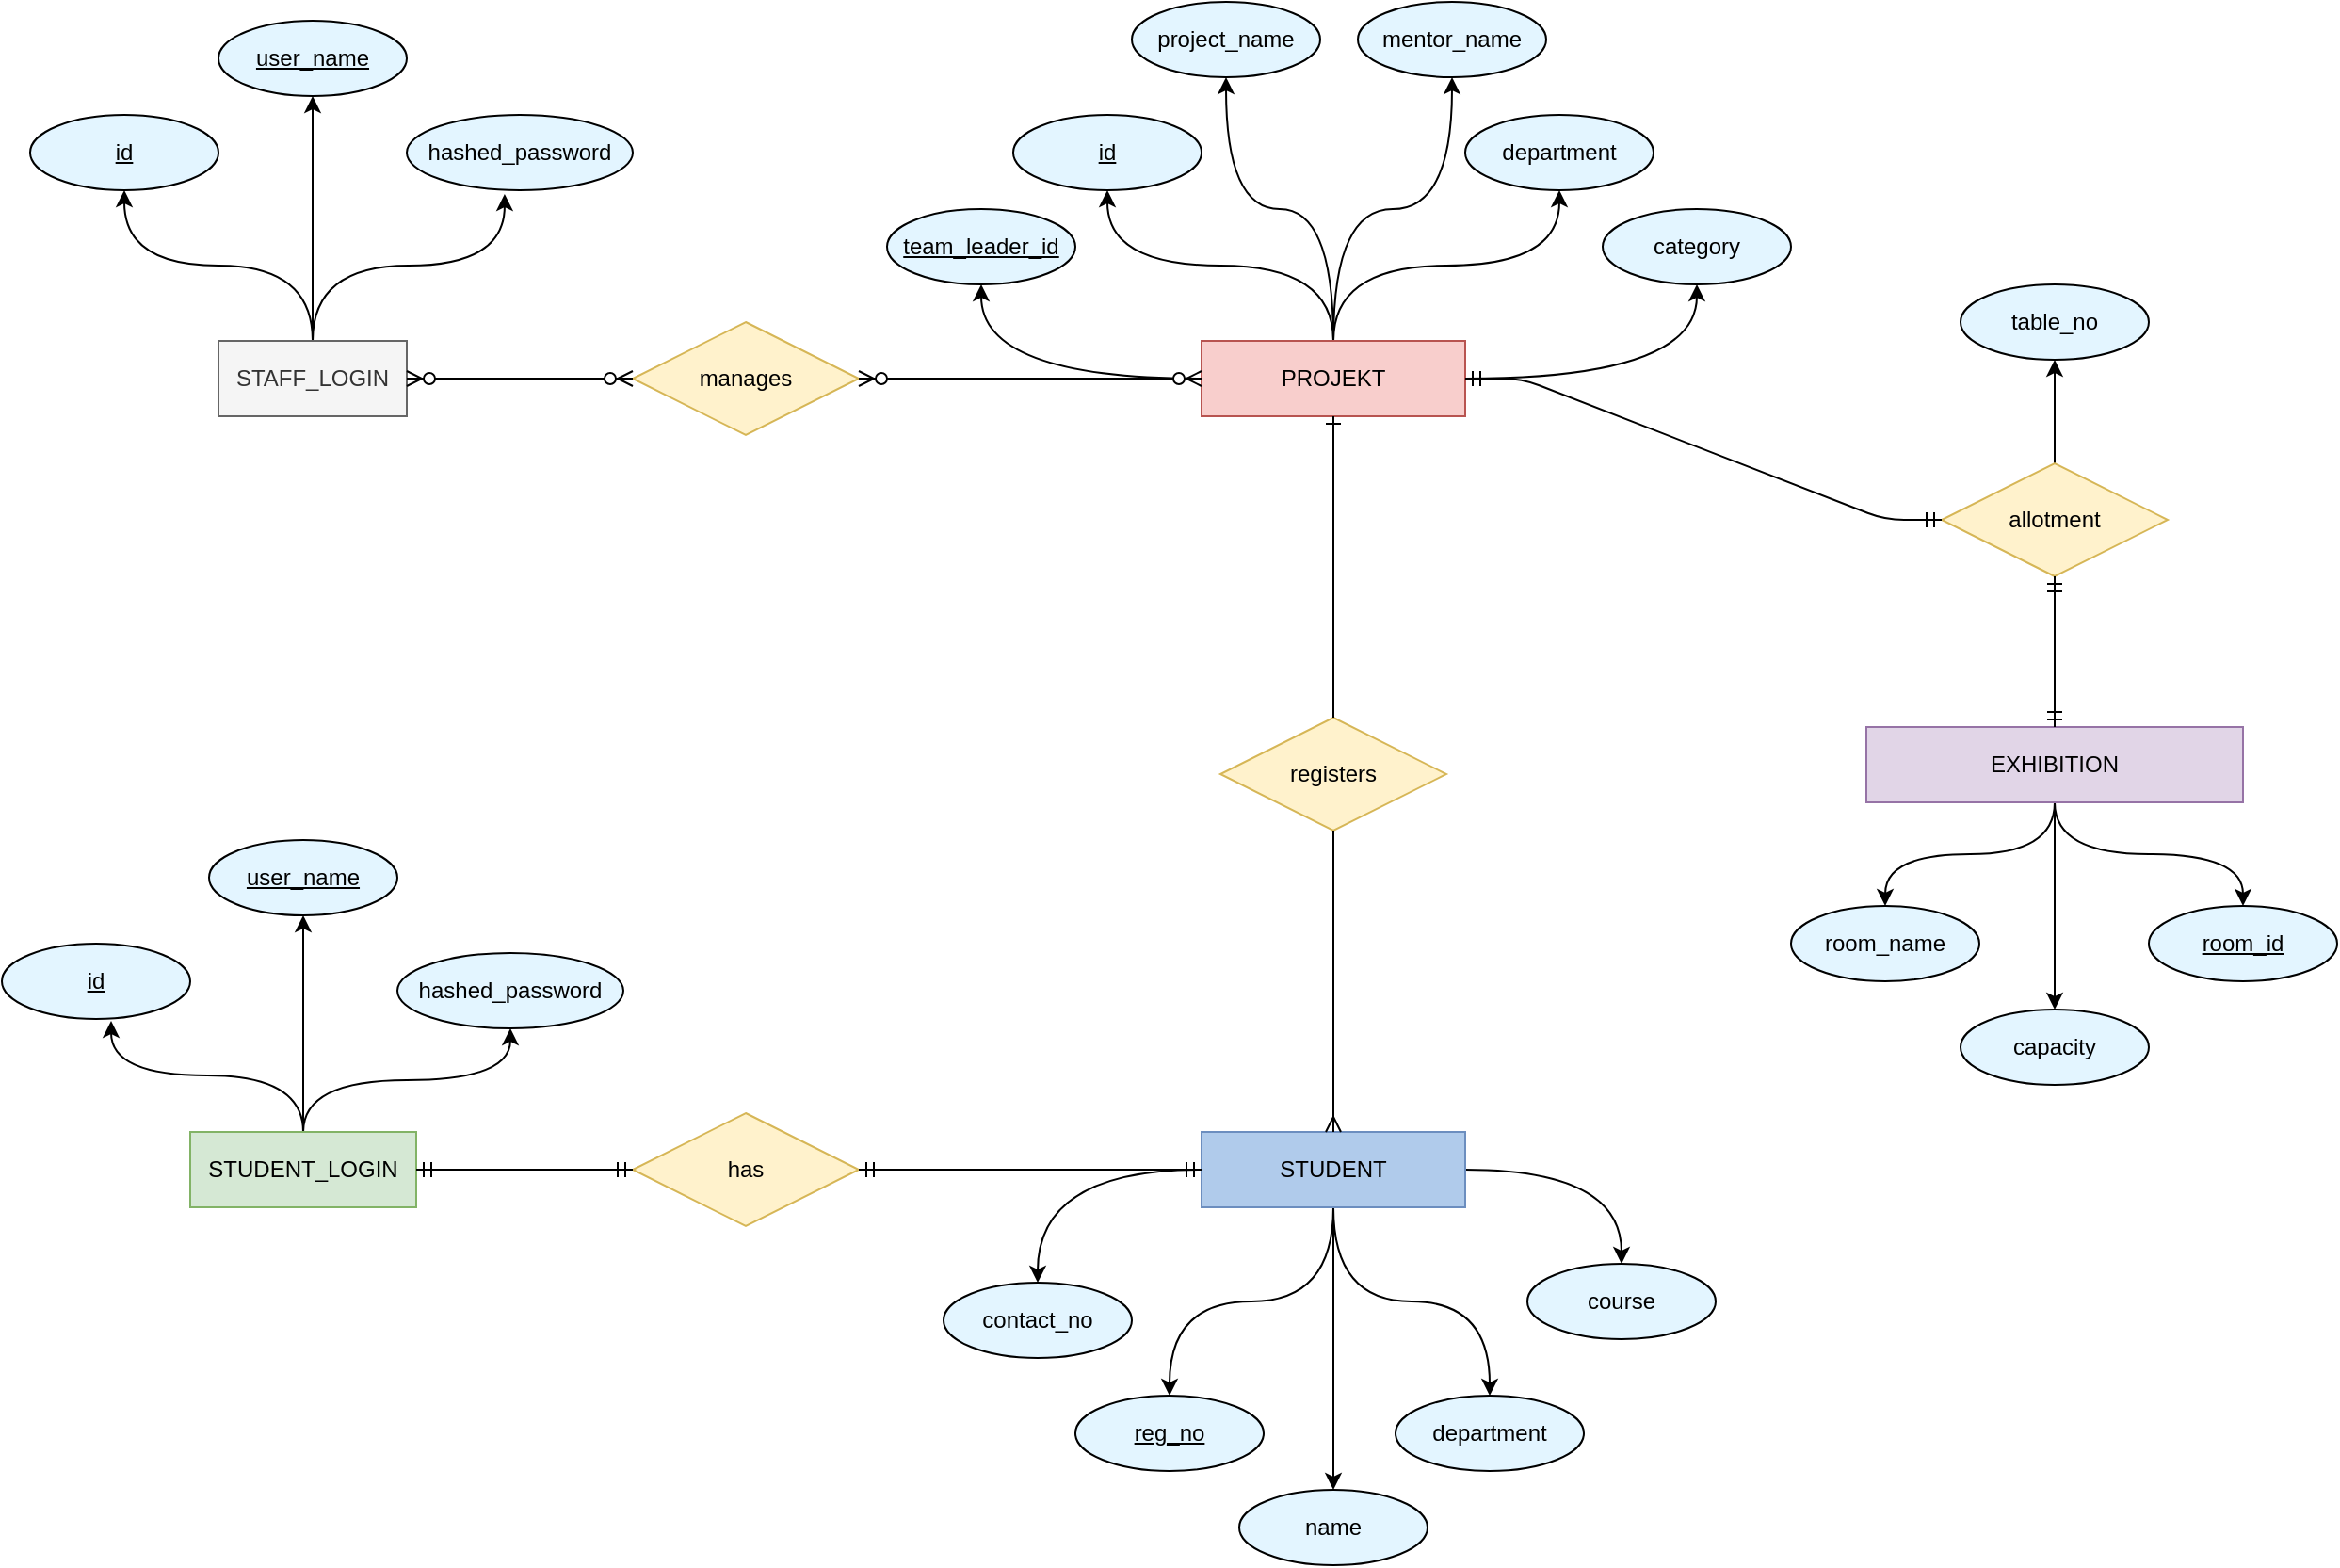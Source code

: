 <mxfile version="12.9.6" type="google"><diagram id="C5RBs43oDa-KdzZeNtuy" name="Page-1"><mxGraphModel dx="460" dy="215" grid="1" gridSize="10" guides="1" tooltips="1" connect="1" arrows="1" fold="1" page="1" pageScale="1" pageWidth="827" pageHeight="1169" math="0" shadow="0"><root><mxCell id="WIyWlLk6GJQsqaUBKTNV-0"/><mxCell id="WIyWlLk6GJQsqaUBKTNV-1" parent="WIyWlLk6GJQsqaUBKTNV-0"/><mxCell id="hEKZA9WYluEFb1pthomb-5" style="edgeStyle=orthogonalEdgeStyle;orthogonalLoop=1;jettySize=auto;html=1;entryX=0.5;entryY=1;entryDx=0;entryDy=0;curved=1;" edge="1" parent="WIyWlLk6GJQsqaUBKTNV-1" source="hEKZA9WYluEFb1pthomb-1" target="hEKZA9WYluEFb1pthomb-3"><mxGeometry relative="1" as="geometry"/></mxCell><mxCell id="hEKZA9WYluEFb1pthomb-6" style="edgeStyle=orthogonalEdgeStyle;orthogonalLoop=1;jettySize=auto;html=1;entryX=0.433;entryY=1.05;entryDx=0;entryDy=0;entryPerimeter=0;curved=1;exitX=0.5;exitY=0;exitDx=0;exitDy=0;" edge="1" parent="WIyWlLk6GJQsqaUBKTNV-1" source="hEKZA9WYluEFb1pthomb-1" target="hEKZA9WYluEFb1pthomb-4"><mxGeometry relative="1" as="geometry"/></mxCell><mxCell id="hEKZA9WYluEFb1pthomb-17" style="edgeStyle=orthogonalEdgeStyle;curved=1;orthogonalLoop=1;jettySize=auto;html=1;entryX=0.5;entryY=1;entryDx=0;entryDy=0;" edge="1" parent="WIyWlLk6GJQsqaUBKTNV-1" source="hEKZA9WYluEFb1pthomb-1" target="hEKZA9WYluEFb1pthomb-15"><mxGeometry relative="1" as="geometry"/></mxCell><mxCell id="hEKZA9WYluEFb1pthomb-1" value="STAFF_LOGIN" style="whiteSpace=wrap;html=1;align=center;fillColor=#f5f5f5;strokeColor=#666666;fontColor=#333333;" vertex="1" parent="WIyWlLk6GJQsqaUBKTNV-1"><mxGeometry x="325" y="260" width="100" height="40" as="geometry"/></mxCell><mxCell id="hEKZA9WYluEFb1pthomb-14" style="edgeStyle=orthogonalEdgeStyle;curved=1;orthogonalLoop=1;jettySize=auto;html=1;entryX=0.5;entryY=1;entryDx=0;entryDy=0;" edge="1" parent="WIyWlLk6GJQsqaUBKTNV-1" source="hEKZA9WYluEFb1pthomb-2" target="hEKZA9WYluEFb1pthomb-12"><mxGeometry relative="1" as="geometry"/></mxCell><mxCell id="hEKZA9WYluEFb1pthomb-18" style="edgeStyle=orthogonalEdgeStyle;curved=1;orthogonalLoop=1;jettySize=auto;html=1;entryX=0.58;entryY=1.025;entryDx=0;entryDy=0;entryPerimeter=0;" edge="1" parent="WIyWlLk6GJQsqaUBKTNV-1" source="hEKZA9WYluEFb1pthomb-2" target="hEKZA9WYluEFb1pthomb-16"><mxGeometry relative="1" as="geometry"/></mxCell><mxCell id="hEKZA9WYluEFb1pthomb-91" style="edgeStyle=orthogonalEdgeStyle;curved=1;orthogonalLoop=1;jettySize=auto;html=1;entryX=0.5;entryY=1;entryDx=0;entryDy=0;strokeColor=#000000;" edge="1" parent="WIyWlLk6GJQsqaUBKTNV-1" source="hEKZA9WYluEFb1pthomb-2" target="hEKZA9WYluEFb1pthomb-11"><mxGeometry relative="1" as="geometry"/></mxCell><mxCell id="hEKZA9WYluEFb1pthomb-2" value="STUDENT_LOGIN" style="whiteSpace=wrap;html=1;align=center;fillColor=#d5e8d4;strokeColor=#82b366;" vertex="1" parent="WIyWlLk6GJQsqaUBKTNV-1"><mxGeometry x="310" y="680" width="120" height="40" as="geometry"/></mxCell><mxCell id="hEKZA9WYluEFb1pthomb-3" value="&lt;u&gt;user_name&lt;/u&gt;" style="ellipse;whiteSpace=wrap;html=1;align=center;fillColor=#E3F5FF;strokeColor=#000000;" vertex="1" parent="WIyWlLk6GJQsqaUBKTNV-1"><mxGeometry x="325" y="90" width="100" height="40" as="geometry"/></mxCell><mxCell id="hEKZA9WYluEFb1pthomb-4" value="hashed_password" style="ellipse;whiteSpace=wrap;html=1;align=center;fillColor=#E3F5FF;strokeColor=#000000;" vertex="1" parent="WIyWlLk6GJQsqaUBKTNV-1"><mxGeometry x="425" y="140" width="120" height="40" as="geometry"/></mxCell><mxCell id="hEKZA9WYluEFb1pthomb-11" value="&lt;u&gt;user_name&lt;/u&gt;" style="ellipse;whiteSpace=wrap;html=1;align=center;fillColor=#E3F5FF;" vertex="1" parent="WIyWlLk6GJQsqaUBKTNV-1"><mxGeometry x="320" y="525" width="100" height="40" as="geometry"/></mxCell><mxCell id="hEKZA9WYluEFb1pthomb-12" value="hashed_password" style="ellipse;whiteSpace=wrap;html=1;align=center;fillColor=#E3F5FF;" vertex="1" parent="WIyWlLk6GJQsqaUBKTNV-1"><mxGeometry x="420" y="585" width="120" height="40" as="geometry"/></mxCell><mxCell id="hEKZA9WYluEFb1pthomb-15" value="&lt;u&gt;id&lt;/u&gt;" style="ellipse;whiteSpace=wrap;html=1;align=center;fillColor=#E3F5FF;strokeColor=#000000;" vertex="1" parent="WIyWlLk6GJQsqaUBKTNV-1"><mxGeometry x="225" y="140" width="100" height="40" as="geometry"/></mxCell><mxCell id="hEKZA9WYluEFb1pthomb-16" value="&lt;u&gt;id&lt;/u&gt;" style="ellipse;whiteSpace=wrap;html=1;align=center;fillColor=#E3F5FF;" vertex="1" parent="WIyWlLk6GJQsqaUBKTNV-1"><mxGeometry x="210" y="580" width="100" height="40" as="geometry"/></mxCell><mxCell id="hEKZA9WYluEFb1pthomb-80" style="edgeStyle=orthogonalEdgeStyle;curved=1;orthogonalLoop=1;jettySize=auto;html=1;strokeColor=#000000;" edge="1" parent="WIyWlLk6GJQsqaUBKTNV-1" source="hEKZA9WYluEFb1pthomb-21" target="hEKZA9WYluEFb1pthomb-35"><mxGeometry relative="1" as="geometry"/></mxCell><mxCell id="hEKZA9WYluEFb1pthomb-81" style="edgeStyle=orthogonalEdgeStyle;curved=1;orthogonalLoop=1;jettySize=auto;html=1;strokeColor=#000000;" edge="1" parent="WIyWlLk6GJQsqaUBKTNV-1" source="hEKZA9WYluEFb1pthomb-21" target="hEKZA9WYluEFb1pthomb-23"><mxGeometry relative="1" as="geometry"/></mxCell><mxCell id="hEKZA9WYluEFb1pthomb-82" style="edgeStyle=orthogonalEdgeStyle;curved=1;orthogonalLoop=1;jettySize=auto;html=1;strokeColor=#000000;" edge="1" parent="WIyWlLk6GJQsqaUBKTNV-1" source="hEKZA9WYluEFb1pthomb-21" target="hEKZA9WYluEFb1pthomb-22"><mxGeometry relative="1" as="geometry"/></mxCell><mxCell id="hEKZA9WYluEFb1pthomb-83" style="edgeStyle=orthogonalEdgeStyle;curved=1;orthogonalLoop=1;jettySize=auto;html=1;strokeColor=#000000;" edge="1" parent="WIyWlLk6GJQsqaUBKTNV-1" source="hEKZA9WYluEFb1pthomb-21" target="hEKZA9WYluEFb1pthomb-36"><mxGeometry relative="1" as="geometry"/></mxCell><mxCell id="hEKZA9WYluEFb1pthomb-84" style="edgeStyle=orthogonalEdgeStyle;curved=1;orthogonalLoop=1;jettySize=auto;html=1;strokeColor=#000000;" edge="1" parent="WIyWlLk6GJQsqaUBKTNV-1" source="hEKZA9WYluEFb1pthomb-21" target="hEKZA9WYluEFb1pthomb-37"><mxGeometry relative="1" as="geometry"/></mxCell><mxCell id="hEKZA9WYluEFb1pthomb-21" value="STUDENT" style="whiteSpace=wrap;html=1;align=center;fillColor=#B0CBEB;strokeColor=#6c8ebf;" vertex="1" parent="WIyWlLk6GJQsqaUBKTNV-1"><mxGeometry x="847" y="680" width="140" height="40" as="geometry"/></mxCell><mxCell id="hEKZA9WYluEFb1pthomb-22" value="name" style="ellipse;whiteSpace=wrap;html=1;align=center;fillColor=#E3F5FF;" vertex="1" parent="WIyWlLk6GJQsqaUBKTNV-1"><mxGeometry x="867" y="870" width="100" height="40" as="geometry"/></mxCell><mxCell id="hEKZA9WYluEFb1pthomb-23" value="reg_no" style="ellipse;whiteSpace=wrap;html=1;align=center;fontStyle=4;fillColor=#E3F5FF;" vertex="1" parent="WIyWlLk6GJQsqaUBKTNV-1"><mxGeometry x="780" y="820" width="100" height="40" as="geometry"/></mxCell><mxCell id="hEKZA9WYluEFb1pthomb-50" style="edgeStyle=orthogonalEdgeStyle;curved=1;orthogonalLoop=1;jettySize=auto;html=1;entryX=0.5;entryY=1;entryDx=0;entryDy=0;" edge="1" parent="WIyWlLk6GJQsqaUBKTNV-1" source="hEKZA9WYluEFb1pthomb-24" target="hEKZA9WYluEFb1pthomb-25"><mxGeometry relative="1" as="geometry"/></mxCell><mxCell id="hEKZA9WYluEFb1pthomb-51" style="edgeStyle=orthogonalEdgeStyle;curved=1;orthogonalLoop=1;jettySize=auto;html=1;entryX=0.5;entryY=1;entryDx=0;entryDy=0;" edge="1" parent="WIyWlLk6GJQsqaUBKTNV-1" source="hEKZA9WYluEFb1pthomb-24" target="hEKZA9WYluEFb1pthomb-26"><mxGeometry relative="1" as="geometry"/></mxCell><mxCell id="hEKZA9WYluEFb1pthomb-52" style="edgeStyle=orthogonalEdgeStyle;curved=1;orthogonalLoop=1;jettySize=auto;html=1;entryX=0.5;entryY=1;entryDx=0;entryDy=0;" edge="1" parent="WIyWlLk6GJQsqaUBKTNV-1" source="hEKZA9WYluEFb1pthomb-24" target="hEKZA9WYluEFb1pthomb-27"><mxGeometry relative="1" as="geometry"/></mxCell><mxCell id="hEKZA9WYluEFb1pthomb-73" style="edgeStyle=orthogonalEdgeStyle;rounded=1;orthogonalLoop=1;jettySize=auto;html=1;curved=1;" edge="1" parent="WIyWlLk6GJQsqaUBKTNV-1" source="hEKZA9WYluEFb1pthomb-24" target="hEKZA9WYluEFb1pthomb-28"><mxGeometry relative="1" as="geometry"/></mxCell><mxCell id="hEKZA9WYluEFb1pthomb-77" style="edgeStyle=orthogonalEdgeStyle;orthogonalLoop=1;jettySize=auto;html=1;curved=1;" edge="1" parent="WIyWlLk6GJQsqaUBKTNV-1" source="hEKZA9WYluEFb1pthomb-24" target="hEKZA9WYluEFb1pthomb-33"><mxGeometry relative="1" as="geometry"/></mxCell><mxCell id="hEKZA9WYluEFb1pthomb-86" style="edgeStyle=orthogonalEdgeStyle;curved=1;orthogonalLoop=1;jettySize=auto;html=1;entryX=0.5;entryY=1;entryDx=0;entryDy=0;strokeColor=#000000;" edge="1" parent="WIyWlLk6GJQsqaUBKTNV-1" source="hEKZA9WYluEFb1pthomb-24" target="hEKZA9WYluEFb1pthomb-31"><mxGeometry relative="1" as="geometry"/></mxCell><mxCell id="hEKZA9WYluEFb1pthomb-24" value="PROJEKT" style="whiteSpace=wrap;html=1;align=center;fillColor=#f8cecc;strokeColor=#b85450;" vertex="1" parent="WIyWlLk6GJQsqaUBKTNV-1"><mxGeometry x="847" y="260" width="140" height="40" as="geometry"/></mxCell><mxCell id="hEKZA9WYluEFb1pthomb-25" value="project_name" style="ellipse;whiteSpace=wrap;html=1;align=center;fillColor=#E3F5FF;" vertex="1" parent="WIyWlLk6GJQsqaUBKTNV-1"><mxGeometry x="810" y="80" width="100" height="40" as="geometry"/></mxCell><mxCell id="hEKZA9WYluEFb1pthomb-26" value="department" style="ellipse;whiteSpace=wrap;html=1;align=center;fillColor=#E3F5FF;" vertex="1" parent="WIyWlLk6GJQsqaUBKTNV-1"><mxGeometry x="987" y="140" width="100" height="40" as="geometry"/></mxCell><mxCell id="hEKZA9WYluEFb1pthomb-27" value="category" style="ellipse;whiteSpace=wrap;html=1;align=center;fillColor=#E3F5FF;" vertex="1" parent="WIyWlLk6GJQsqaUBKTNV-1"><mxGeometry x="1060" y="190" width="100" height="40" as="geometry"/></mxCell><mxCell id="hEKZA9WYluEFb1pthomb-28" value="mentor_name" style="ellipse;whiteSpace=wrap;html=1;align=center;fillColor=#E3F5FF;" vertex="1" parent="WIyWlLk6GJQsqaUBKTNV-1"><mxGeometry x="930" y="80" width="100" height="40" as="geometry"/></mxCell><mxCell id="hEKZA9WYluEFb1pthomb-87" style="edgeStyle=orthogonalEdgeStyle;curved=1;orthogonalLoop=1;jettySize=auto;html=1;entryX=0.5;entryY=0;entryDx=0;entryDy=0;strokeColor=#000000;" edge="1" parent="WIyWlLk6GJQsqaUBKTNV-1" source="hEKZA9WYluEFb1pthomb-29" target="hEKZA9WYluEFb1pthomb-32"><mxGeometry relative="1" as="geometry"/></mxCell><mxCell id="hEKZA9WYluEFb1pthomb-88" style="edgeStyle=orthogonalEdgeStyle;curved=1;orthogonalLoop=1;jettySize=auto;html=1;strokeColor=#000000;" edge="1" parent="WIyWlLk6GJQsqaUBKTNV-1" source="hEKZA9WYluEFb1pthomb-29" target="hEKZA9WYluEFb1pthomb-34"><mxGeometry relative="1" as="geometry"/></mxCell><mxCell id="hEKZA9WYluEFb1pthomb-89" style="edgeStyle=orthogonalEdgeStyle;curved=1;orthogonalLoop=1;jettySize=auto;html=1;strokeColor=#000000;" edge="1" parent="WIyWlLk6GJQsqaUBKTNV-1" source="hEKZA9WYluEFb1pthomb-29" target="hEKZA9WYluEFb1pthomb-30"><mxGeometry relative="1" as="geometry"/></mxCell><mxCell id="hEKZA9WYluEFb1pthomb-29" value="EXHIBITION" style="whiteSpace=wrap;html=1;align=center;fillColor=#e1d5e7;strokeColor=#9673a6;" vertex="1" parent="WIyWlLk6GJQsqaUBKTNV-1"><mxGeometry x="1200" y="465" width="200" height="40" as="geometry"/></mxCell><mxCell id="hEKZA9WYluEFb1pthomb-30" value="&lt;u&gt;room_id&lt;/u&gt;" style="ellipse;whiteSpace=wrap;html=1;align=center;fillColor=#E3F5FF;" vertex="1" parent="WIyWlLk6GJQsqaUBKTNV-1"><mxGeometry x="1350" y="560" width="100" height="40" as="geometry"/></mxCell><mxCell id="hEKZA9WYluEFb1pthomb-31" value="id" style="ellipse;whiteSpace=wrap;html=1;align=center;fontStyle=4;fillColor=#E3F5FF;" vertex="1" parent="WIyWlLk6GJQsqaUBKTNV-1"><mxGeometry x="747" y="140" width="100" height="40" as="geometry"/></mxCell><mxCell id="hEKZA9WYluEFb1pthomb-32" value="capacity" style="ellipse;whiteSpace=wrap;html=1;align=center;fillColor=#E3F5FF;" vertex="1" parent="WIyWlLk6GJQsqaUBKTNV-1"><mxGeometry x="1250" y="615" width="100" height="40" as="geometry"/></mxCell><mxCell id="hEKZA9WYluEFb1pthomb-33" value="team_leader_id" style="ellipse;whiteSpace=wrap;html=1;align=center;fontStyle=4;fillColor=#E3F5FF;" vertex="1" parent="WIyWlLk6GJQsqaUBKTNV-1"><mxGeometry x="680" y="190" width="100" height="40" as="geometry"/></mxCell><mxCell id="hEKZA9WYluEFb1pthomb-34" value="room_name" style="ellipse;whiteSpace=wrap;html=1;align=center;fillColor=#E3F5FF;" vertex="1" parent="WIyWlLk6GJQsqaUBKTNV-1"><mxGeometry x="1160" y="560" width="100" height="40" as="geometry"/></mxCell><mxCell id="hEKZA9WYluEFb1pthomb-35" value="contact_no" style="ellipse;whiteSpace=wrap;html=1;align=center;fillColor=#E3F5FF;" vertex="1" parent="WIyWlLk6GJQsqaUBKTNV-1"><mxGeometry x="710" y="760" width="100" height="40" as="geometry"/></mxCell><mxCell id="hEKZA9WYluEFb1pthomb-36" value="department" style="ellipse;whiteSpace=wrap;html=1;align=center;fillColor=#E3F5FF;" vertex="1" parent="WIyWlLk6GJQsqaUBKTNV-1"><mxGeometry x="950" y="820" width="100" height="40" as="geometry"/></mxCell><mxCell id="hEKZA9WYluEFb1pthomb-37" value="course" style="ellipse;whiteSpace=wrap;html=1;align=center;fillColor=#E3F5FF;" vertex="1" parent="WIyWlLk6GJQsqaUBKTNV-1"><mxGeometry x="1020" y="750" width="100" height="40" as="geometry"/></mxCell><mxCell id="hEKZA9WYluEFb1pthomb-54" value="has" style="shape=rhombus;perimeter=rhombusPerimeter;whiteSpace=wrap;html=1;align=center;fillColor=#fff2cc;strokeColor=#d6b656;" vertex="1" parent="WIyWlLk6GJQsqaUBKTNV-1"><mxGeometry x="545" y="670" width="120" height="60" as="geometry"/></mxCell><mxCell id="hEKZA9WYluEFb1pthomb-58" value="" style="edgeStyle=entityRelationEdgeStyle;fontSize=12;html=1;endArrow=ERmandOne;startArrow=ERmandOne;exitX=1;exitY=0.5;exitDx=0;exitDy=0;entryX=0;entryY=0.5;entryDx=0;entryDy=0;" edge="1" parent="WIyWlLk6GJQsqaUBKTNV-1" source="hEKZA9WYluEFb1pthomb-2" target="hEKZA9WYluEFb1pthomb-54"><mxGeometry width="100" height="100" relative="1" as="geometry"><mxPoint x="481" y="450" as="sourcePoint"/><mxPoint x="581" y="350" as="targetPoint"/></mxGeometry></mxCell><mxCell id="hEKZA9WYluEFb1pthomb-59" value="" style="edgeStyle=entityRelationEdgeStyle;fontSize=12;html=1;endArrow=ERmandOne;startArrow=ERmandOne;rounded=1;" edge="1" parent="WIyWlLk6GJQsqaUBKTNV-1" source="hEKZA9WYluEFb1pthomb-54" target="hEKZA9WYluEFb1pthomb-21"><mxGeometry width="100" height="100" relative="1" as="geometry"><mxPoint x="770" y="730" as="sourcePoint"/><mxPoint x="1010" y="730" as="targetPoint"/></mxGeometry></mxCell><mxCell id="hEKZA9WYluEFb1pthomb-60" value="registers" style="shape=rhombus;perimeter=rhombusPerimeter;whiteSpace=wrap;html=1;align=center;fillColor=#fff2cc;strokeColor=#d6b656;" vertex="1" parent="WIyWlLk6GJQsqaUBKTNV-1"><mxGeometry x="857" y="460" width="120" height="60" as="geometry"/></mxCell><mxCell id="hEKZA9WYluEFb1pthomb-62" value="" style="edgeStyle=orthogonalEdgeStyle;fontSize=12;html=1;endArrow=ERmany;exitX=0.5;exitY=1;exitDx=0;exitDy=0;entryX=0.5;entryY=0;entryDx=0;entryDy=0;curved=1;" edge="1" parent="WIyWlLk6GJQsqaUBKTNV-1" source="hEKZA9WYluEFb1pthomb-60" target="hEKZA9WYluEFb1pthomb-21"><mxGeometry width="100" height="100" relative="1" as="geometry"><mxPoint x="1010" y="440" as="sourcePoint"/><mxPoint x="950" y="350" as="targetPoint"/></mxGeometry></mxCell><mxCell id="hEKZA9WYluEFb1pthomb-63" value="" style="edgeStyle=orthogonalEdgeStyle;fontSize=12;html=1;endArrow=ERone;endFill=1;exitX=0.5;exitY=0;exitDx=0;exitDy=0;strokeColor=#000000;curved=1;" edge="1" parent="WIyWlLk6GJQsqaUBKTNV-1" source="hEKZA9WYluEFb1pthomb-60" target="hEKZA9WYluEFb1pthomb-24"><mxGeometry width="100" height="100" relative="1" as="geometry"><mxPoint x="850" y="450" as="sourcePoint"/><mxPoint x="950" y="350" as="targetPoint"/></mxGeometry></mxCell><mxCell id="hEKZA9WYluEFb1pthomb-93" style="edgeStyle=orthogonalEdgeStyle;curved=1;orthogonalLoop=1;jettySize=auto;html=1;entryX=0.5;entryY=1;entryDx=0;entryDy=0;strokeColor=#000000;" edge="1" parent="WIyWlLk6GJQsqaUBKTNV-1" source="hEKZA9WYluEFb1pthomb-64" target="hEKZA9WYluEFb1pthomb-92"><mxGeometry relative="1" as="geometry"/></mxCell><mxCell id="hEKZA9WYluEFb1pthomb-64" value="allotment" style="shape=rhombus;perimeter=rhombusPerimeter;whiteSpace=wrap;html=1;align=center;direction=west;fillColor=#fff2cc;strokeColor=#d6b656;" vertex="1" parent="WIyWlLk6GJQsqaUBKTNV-1"><mxGeometry x="1240" y="325" width="120" height="60" as="geometry"/></mxCell><mxCell id="hEKZA9WYluEFb1pthomb-65" value="" style="edgeStyle=orthogonalEdgeStyle;fontSize=12;html=1;endArrow=ERmandOne;startArrow=ERmandOne;entryX=0.5;entryY=0;entryDx=0;entryDy=0;exitX=0.5;exitY=0;exitDx=0;exitDy=0;curved=1;" edge="1" parent="WIyWlLk6GJQsqaUBKTNV-1" source="hEKZA9WYluEFb1pthomb-29" target="hEKZA9WYluEFb1pthomb-64"><mxGeometry width="100" height="100" relative="1" as="geometry"><mxPoint x="1040" y="445" as="sourcePoint"/><mxPoint x="1140" y="345" as="targetPoint"/></mxGeometry></mxCell><mxCell id="hEKZA9WYluEFb1pthomb-66" value="" style="edgeStyle=entityRelationEdgeStyle;fontSize=12;html=1;endArrow=ERmandOne;startArrow=ERmandOne;entryX=1;entryY=0.5;entryDx=0;entryDy=0;" edge="1" parent="WIyWlLk6GJQsqaUBKTNV-1" source="hEKZA9WYluEFb1pthomb-24" target="hEKZA9WYluEFb1pthomb-64"><mxGeometry width="100" height="100" relative="1" as="geometry"><mxPoint x="930" y="450" as="sourcePoint"/><mxPoint x="1030" y="350" as="targetPoint"/></mxGeometry></mxCell><mxCell id="hEKZA9WYluEFb1pthomb-67" value="manages" style="shape=rhombus;perimeter=rhombusPerimeter;whiteSpace=wrap;html=1;align=center;fillColor=#fff2cc;strokeColor=#d6b656;" vertex="1" parent="WIyWlLk6GJQsqaUBKTNV-1"><mxGeometry x="545" y="250" width="120" height="60" as="geometry"/></mxCell><mxCell id="hEKZA9WYluEFb1pthomb-68" value="" style="edgeStyle=entityRelationEdgeStyle;fontSize=12;html=1;endArrow=ERzeroToMany;endFill=1;startArrow=ERzeroToMany;" edge="1" parent="WIyWlLk6GJQsqaUBKTNV-1" source="hEKZA9WYluEFb1pthomb-67" target="hEKZA9WYluEFb1pthomb-24"><mxGeometry width="100" height="100" relative="1" as="geometry"><mxPoint x="590" y="450" as="sourcePoint"/><mxPoint x="690" y="350" as="targetPoint"/></mxGeometry></mxCell><mxCell id="hEKZA9WYluEFb1pthomb-69" value="" style="edgeStyle=entityRelationEdgeStyle;fontSize=12;html=1;endArrow=ERzeroToMany;endFill=1;startArrow=ERzeroToMany;" edge="1" parent="WIyWlLk6GJQsqaUBKTNV-1" source="hEKZA9WYluEFb1pthomb-1" target="hEKZA9WYluEFb1pthomb-67"><mxGeometry width="100" height="100" relative="1" as="geometry"><mxPoint x="441" y="450" as="sourcePoint"/><mxPoint x="321" y="280" as="targetPoint"/></mxGeometry></mxCell><mxCell id="hEKZA9WYluEFb1pthomb-92" value="table_no" style="ellipse;whiteSpace=wrap;html=1;align=center;fillColor=#E3F5FF;" vertex="1" parent="WIyWlLk6GJQsqaUBKTNV-1"><mxGeometry x="1250" y="230" width="100" height="40" as="geometry"/></mxCell></root></mxGraphModel></diagram></mxfile>
